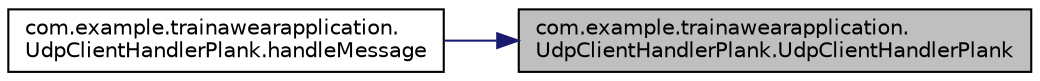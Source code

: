 digraph "com.example.trainawearapplication.UdpClientHandlerPlank.UdpClientHandlerPlank"
{
 // INTERACTIVE_SVG=YES
 // LATEX_PDF_SIZE
  edge [fontname="Helvetica",fontsize="10",labelfontname="Helvetica",labelfontsize="10"];
  node [fontname="Helvetica",fontsize="10",shape=record];
  rankdir="RL";
  Node1 [label="com.example.trainawearapplication.\lUdpClientHandlerPlank.UdpClientHandlerPlank",height=0.2,width=0.4,color="black", fillcolor="grey75", style="filled", fontcolor="black",tooltip=" "];
  Node1 -> Node2 [dir="back",color="midnightblue",fontsize="10",style="solid",fontname="Helvetica"];
  Node2 [label="com.example.trainawearapplication.\lUdpClientHandlerPlank.handleMessage",height=0.2,width=0.4,color="black", fillcolor="white", style="filled",URL="$classcom_1_1example_1_1trainawearapplication_1_1_udp_client_handler_plank.html#a2182425709c67eae734dd1f8dc2e228c",tooltip=" "];
}
